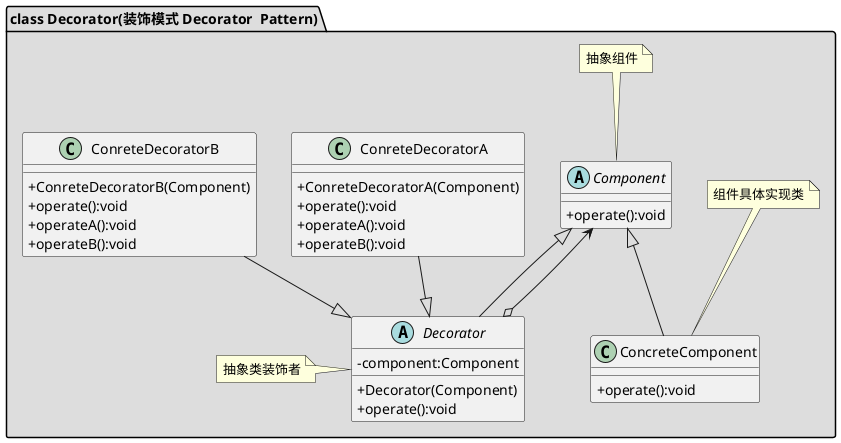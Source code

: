 @startuml
skinparam classAttributeIconSize 0

package "class Decorator(装饰模式 Decorator  Pattern)" #DDDDDD {

    abstract class Component
    {
    + operate():void
    }
    note top of Component: 抽象组件

    class ConcreteComponent
    {
    + operate():void
    }
    note top of ConcreteComponent: 组件具体实现类

    abstract class Decorator
    {
    - component:Component
    + Decorator(Component)
    + operate():void
    }
    note left: 抽象类装饰者

    class ConreteDecoratorA
    {
    + ConreteDecoratorA(Component)
    + operate():void
    + operateA():void
    + operateB():void
    }

    class ConreteDecoratorB
    {
    + ConreteDecoratorB(Component)
    + operate():void
    + operateA():void
    + operateB():void
    }

    Component <|-- ConcreteComponent
    Component <|-- Decorator
    Component <--o Decorator
    ConreteDecoratorA --|> Decorator
    ConreteDecoratorB --|> Decorator
}
@enduml

